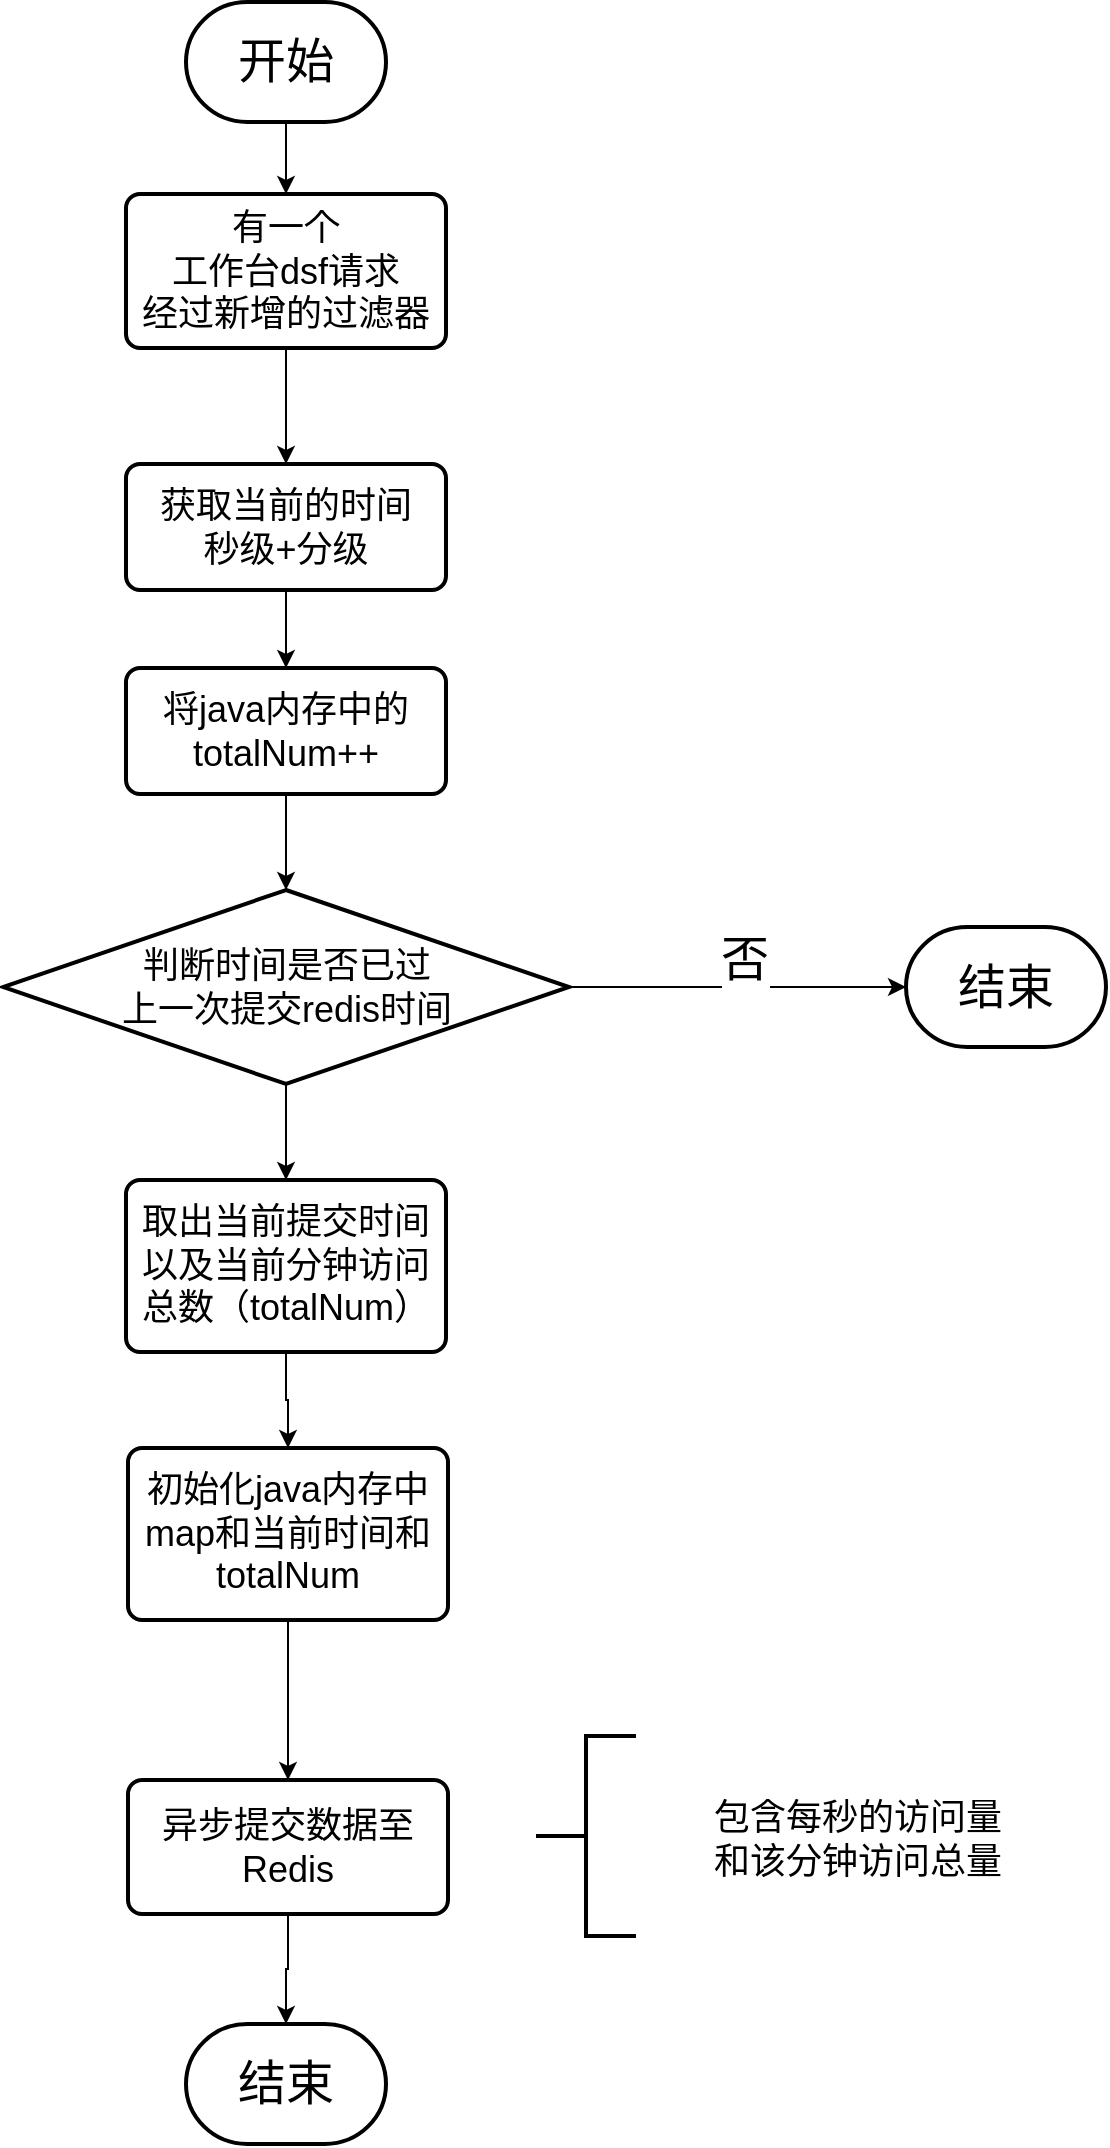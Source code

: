 <mxfile version="23.0.2" type="github">
  <diagram name="第 1 页" id="VhgdDwe0wJHQua5nWNlb">
    <mxGraphModel dx="1257" dy="756" grid="0" gridSize="10" guides="0" tooltips="1" connect="1" arrows="1" fold="1" page="0" pageScale="1" pageWidth="850" pageHeight="1400" math="0" shadow="0">
      <root>
        <mxCell id="0" />
        <mxCell id="1" parent="0" />
        <mxCell id="kjOYzi7-j1rwlo9SkPTQ-11" style="edgeStyle=orthogonalEdgeStyle;rounded=0;orthogonalLoop=1;jettySize=auto;html=1;exitX=0.5;exitY=1;exitDx=0;exitDy=0;exitPerimeter=0;entryX=0.5;entryY=0;entryDx=0;entryDy=0;" edge="1" parent="1" source="kjOYzi7-j1rwlo9SkPTQ-1" target="kjOYzi7-j1rwlo9SkPTQ-10">
          <mxGeometry relative="1" as="geometry" />
        </mxCell>
        <mxCell id="kjOYzi7-j1rwlo9SkPTQ-1" value="&lt;font style=&quot;font-size: 24px;&quot;&gt;开始&lt;/font&gt;" style="strokeWidth=2;html=1;shape=mxgraph.flowchart.terminator;whiteSpace=wrap;" vertex="1" parent="1">
          <mxGeometry x="474" y="11" width="100" height="60" as="geometry" />
        </mxCell>
        <mxCell id="kjOYzi7-j1rwlo9SkPTQ-2" value="&lt;font style=&quot;font-size: 24px;&quot;&gt;结束&lt;/font&gt;" style="strokeWidth=2;html=1;shape=mxgraph.flowchart.terminator;whiteSpace=wrap;" vertex="1" parent="1">
          <mxGeometry x="834" y="473.5" width="100" height="60" as="geometry" />
        </mxCell>
        <mxCell id="kjOYzi7-j1rwlo9SkPTQ-6" style="edgeStyle=orthogonalEdgeStyle;rounded=0;orthogonalLoop=1;jettySize=auto;html=1;exitX=0.5;exitY=1;exitDx=0;exitDy=0;" edge="1" parent="1" source="kjOYzi7-j1rwlo9SkPTQ-3" target="kjOYzi7-j1rwlo9SkPTQ-4">
          <mxGeometry relative="1" as="geometry" />
        </mxCell>
        <mxCell id="kjOYzi7-j1rwlo9SkPTQ-3" value="&lt;font style=&quot;font-size: 18px;&quot;&gt;获取当前的时间&lt;br&gt;秒级+分级&lt;/font&gt;" style="rounded=1;whiteSpace=wrap;html=1;absoluteArcSize=1;arcSize=14;strokeWidth=2;" vertex="1" parent="1">
          <mxGeometry x="444" y="242" width="160" height="63" as="geometry" />
        </mxCell>
        <mxCell id="kjOYzi7-j1rwlo9SkPTQ-4" value="&lt;font style=&quot;font-size: 18px;&quot;&gt;将java内存中的&lt;br&gt;totalNum++&lt;/font&gt;" style="rounded=1;whiteSpace=wrap;html=1;absoluteArcSize=1;arcSize=14;strokeWidth=2;" vertex="1" parent="1">
          <mxGeometry x="444" y="344" width="160" height="63" as="geometry" />
        </mxCell>
        <mxCell id="kjOYzi7-j1rwlo9SkPTQ-13" style="edgeStyle=orthogonalEdgeStyle;rounded=0;orthogonalLoop=1;jettySize=auto;html=1;exitX=1;exitY=0.5;exitDx=0;exitDy=0;exitPerimeter=0;" edge="1" parent="1" source="kjOYzi7-j1rwlo9SkPTQ-7" target="kjOYzi7-j1rwlo9SkPTQ-2">
          <mxGeometry relative="1" as="geometry" />
        </mxCell>
        <mxCell id="kjOYzi7-j1rwlo9SkPTQ-14" value="&lt;font style=&quot;font-size: 24px;&quot;&gt;否&lt;/font&gt;" style="edgeLabel;html=1;align=center;verticalAlign=middle;resizable=0;points=[];" vertex="1" connectable="0" parent="kjOYzi7-j1rwlo9SkPTQ-13">
          <mxGeometry x="0.056" y="1" relative="1" as="geometry">
            <mxPoint x="-2" y="-13" as="offset" />
          </mxGeometry>
        </mxCell>
        <mxCell id="kjOYzi7-j1rwlo9SkPTQ-18" style="edgeStyle=orthogonalEdgeStyle;rounded=0;orthogonalLoop=1;jettySize=auto;html=1;exitX=0.5;exitY=1;exitDx=0;exitDy=0;exitPerimeter=0;entryX=0.5;entryY=0;entryDx=0;entryDy=0;" edge="1" parent="1" source="kjOYzi7-j1rwlo9SkPTQ-7" target="kjOYzi7-j1rwlo9SkPTQ-17">
          <mxGeometry relative="1" as="geometry" />
        </mxCell>
        <mxCell id="kjOYzi7-j1rwlo9SkPTQ-7" value="&lt;font style=&quot;font-size: 18px;&quot;&gt;判断时间是否已过&lt;br&gt;上一次提交redis时间&lt;/font&gt;" style="strokeWidth=2;html=1;shape=mxgraph.flowchart.decision;whiteSpace=wrap;" vertex="1" parent="1">
          <mxGeometry x="382.5" y="455" width="283" height="97" as="geometry" />
        </mxCell>
        <mxCell id="kjOYzi7-j1rwlo9SkPTQ-9" style="edgeStyle=orthogonalEdgeStyle;rounded=0;orthogonalLoop=1;jettySize=auto;html=1;exitX=0.5;exitY=1;exitDx=0;exitDy=0;entryX=0.5;entryY=0;entryDx=0;entryDy=0;entryPerimeter=0;" edge="1" parent="1" source="kjOYzi7-j1rwlo9SkPTQ-4" target="kjOYzi7-j1rwlo9SkPTQ-7">
          <mxGeometry relative="1" as="geometry" />
        </mxCell>
        <mxCell id="kjOYzi7-j1rwlo9SkPTQ-12" style="edgeStyle=orthogonalEdgeStyle;rounded=0;orthogonalLoop=1;jettySize=auto;html=1;exitX=0.5;exitY=1;exitDx=0;exitDy=0;" edge="1" parent="1" source="kjOYzi7-j1rwlo9SkPTQ-10" target="kjOYzi7-j1rwlo9SkPTQ-3">
          <mxGeometry relative="1" as="geometry" />
        </mxCell>
        <mxCell id="kjOYzi7-j1rwlo9SkPTQ-10" value="&lt;span style=&quot;font-size: 18px;&quot;&gt;有一个&lt;br&gt;工作台dsf请求&lt;br&gt;经过新增的过滤器&lt;br&gt;&lt;/span&gt;" style="rounded=1;whiteSpace=wrap;html=1;absoluteArcSize=1;arcSize=14;strokeWidth=2;" vertex="1" parent="1">
          <mxGeometry x="444" y="107" width="160" height="77" as="geometry" />
        </mxCell>
        <mxCell id="kjOYzi7-j1rwlo9SkPTQ-16" value="&lt;font style=&quot;font-size: 24px;&quot;&gt;结束&lt;/font&gt;" style="strokeWidth=2;html=1;shape=mxgraph.flowchart.terminator;whiteSpace=wrap;" vertex="1" parent="1">
          <mxGeometry x="474" y="1022" width="100" height="60" as="geometry" />
        </mxCell>
        <mxCell id="kjOYzi7-j1rwlo9SkPTQ-20" style="edgeStyle=orthogonalEdgeStyle;rounded=0;orthogonalLoop=1;jettySize=auto;html=1;exitX=0.5;exitY=1;exitDx=0;exitDy=0;entryX=0.5;entryY=0;entryDx=0;entryDy=0;" edge="1" parent="1" source="kjOYzi7-j1rwlo9SkPTQ-17" target="kjOYzi7-j1rwlo9SkPTQ-19">
          <mxGeometry relative="1" as="geometry" />
        </mxCell>
        <mxCell id="kjOYzi7-j1rwlo9SkPTQ-17" value="&lt;font style=&quot;font-size: 18px;&quot;&gt;取出当前提交时间&lt;br&gt;以及当前分钟访问总数（totalNum）&lt;/font&gt;" style="rounded=1;whiteSpace=wrap;html=1;absoluteArcSize=1;arcSize=14;strokeWidth=2;" vertex="1" parent="1">
          <mxGeometry x="444" y="600" width="160" height="86" as="geometry" />
        </mxCell>
        <mxCell id="kjOYzi7-j1rwlo9SkPTQ-22" style="edgeStyle=orthogonalEdgeStyle;rounded=0;orthogonalLoop=1;jettySize=auto;html=1;exitX=0.5;exitY=1;exitDx=0;exitDy=0;" edge="1" parent="1" source="kjOYzi7-j1rwlo9SkPTQ-19" target="kjOYzi7-j1rwlo9SkPTQ-21">
          <mxGeometry relative="1" as="geometry" />
        </mxCell>
        <mxCell id="kjOYzi7-j1rwlo9SkPTQ-19" value="&lt;font style=&quot;font-size: 18px;&quot;&gt;初始化java内存中&lt;br&gt;map和当前时间和totalNum&lt;/font&gt;" style="rounded=1;whiteSpace=wrap;html=1;absoluteArcSize=1;arcSize=14;strokeWidth=2;" vertex="1" parent="1">
          <mxGeometry x="445" y="734" width="160" height="86" as="geometry" />
        </mxCell>
        <mxCell id="kjOYzi7-j1rwlo9SkPTQ-21" value="&lt;font style=&quot;font-size: 18px;&quot;&gt;异步提交数据至&lt;br&gt;Redis&lt;/font&gt;" style="rounded=1;whiteSpace=wrap;html=1;absoluteArcSize=1;arcSize=14;strokeWidth=2;" vertex="1" parent="1">
          <mxGeometry x="445" y="900" width="160" height="67" as="geometry" />
        </mxCell>
        <mxCell id="kjOYzi7-j1rwlo9SkPTQ-23" value="" style="strokeWidth=2;html=1;shape=mxgraph.flowchart.annotation_2;align=left;labelPosition=right;pointerEvents=1;" vertex="1" parent="1">
          <mxGeometry x="649" y="878" width="50" height="100" as="geometry" />
        </mxCell>
        <mxCell id="kjOYzi7-j1rwlo9SkPTQ-24" value="&lt;font style=&quot;font-size: 18px;&quot;&gt;包含每秒的访问量和该分钟访问总量&lt;/font&gt;" style="text;strokeColor=none;align=center;fillColor=none;html=1;verticalAlign=middle;whiteSpace=wrap;rounded=0;" vertex="1" parent="1">
          <mxGeometry x="730" y="915" width="160" height="30" as="geometry" />
        </mxCell>
        <mxCell id="kjOYzi7-j1rwlo9SkPTQ-25" style="edgeStyle=orthogonalEdgeStyle;rounded=0;orthogonalLoop=1;jettySize=auto;html=1;exitX=0.5;exitY=1;exitDx=0;exitDy=0;entryX=0.5;entryY=0;entryDx=0;entryDy=0;entryPerimeter=0;" edge="1" parent="1" source="kjOYzi7-j1rwlo9SkPTQ-21" target="kjOYzi7-j1rwlo9SkPTQ-16">
          <mxGeometry relative="1" as="geometry" />
        </mxCell>
      </root>
    </mxGraphModel>
  </diagram>
</mxfile>
